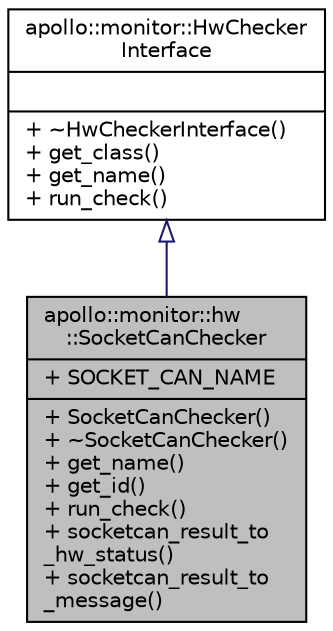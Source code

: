 digraph "apollo::monitor::hw::SocketCanChecker"
{
  edge [fontname="Helvetica",fontsize="10",labelfontname="Helvetica",labelfontsize="10"];
  node [fontname="Helvetica",fontsize="10",shape=record];
  Node1 [label="{apollo::monitor::hw\l::SocketCanChecker\n|+ SOCKET_CAN_NAME\l|+ SocketCanChecker()\l+ ~SocketCanChecker()\l+ get_name()\l+ get_id()\l+ run_check()\l+ socketcan_result_to\l_hw_status()\l+ socketcan_result_to\l_message()\l}",height=0.2,width=0.4,color="black", fillcolor="grey75", style="filled" fontcolor="black"];
  Node2 -> Node1 [dir="back",color="midnightblue",fontsize="10",style="solid",arrowtail="onormal",fontname="Helvetica"];
  Node2 [label="{apollo::monitor::HwChecker\lInterface\n||+ ~HwCheckerInterface()\l+ get_class()\l+ get_name()\l+ run_check()\l}",height=0.2,width=0.4,color="black", fillcolor="white", style="filled",URL="$classapollo_1_1monitor_1_1HwCheckerInterface.html"];
}
